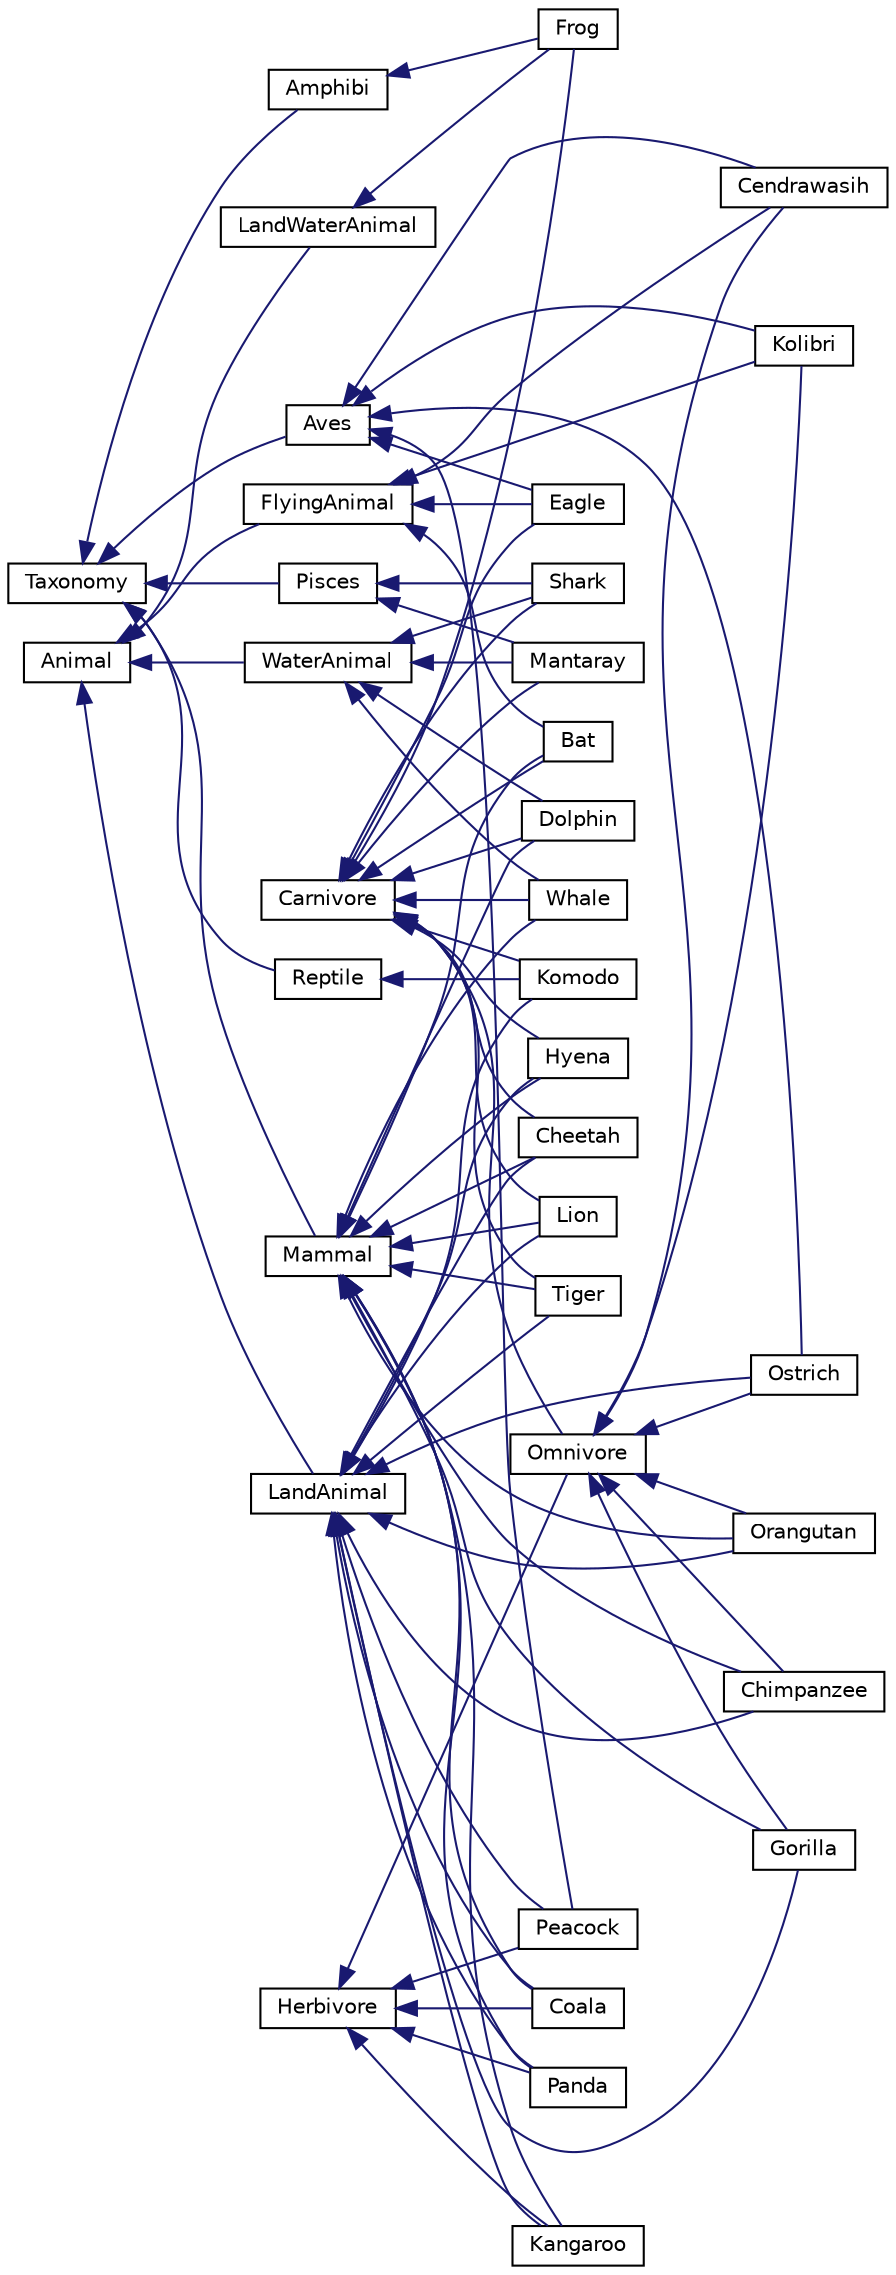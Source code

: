 digraph "Graphical Class Hierarchy"
{
  edge [fontname="Helvetica",fontsize="10",labelfontname="Helvetica",labelfontsize="10"];
  node [fontname="Helvetica",fontsize="10",shape=record];
  rankdir="LR";
  Node1 [label="Animal",height=0.2,width=0.4,color="black", fillcolor="white", style="filled",URL="$classAnimal.html"];
  Node1 -> Node2 [dir="back",color="midnightblue",fontsize="10",style="solid",fontname="Helvetica"];
  Node2 [label="FlyingAnimal",height=0.2,width=0.4,color="black", fillcolor="white", style="filled",URL="$classFlyingAnimal.html"];
  Node2 -> Node3 [dir="back",color="midnightblue",fontsize="10",style="solid",fontname="Helvetica"];
  Node3 [label="Bat",height=0.2,width=0.4,color="black", fillcolor="white", style="filled",URL="$classBat.html"];
  Node2 -> Node4 [dir="back",color="midnightblue",fontsize="10",style="solid",fontname="Helvetica"];
  Node4 [label="Cendrawasih",height=0.2,width=0.4,color="black", fillcolor="white", style="filled",URL="$classCendrawasih.html"];
  Node2 -> Node5 [dir="back",color="midnightblue",fontsize="10",style="solid",fontname="Helvetica"];
  Node5 [label="Eagle",height=0.2,width=0.4,color="black", fillcolor="white", style="filled",URL="$classEagle.html"];
  Node2 -> Node6 [dir="back",color="midnightblue",fontsize="10",style="solid",fontname="Helvetica"];
  Node6 [label="Kolibri",height=0.2,width=0.4,color="black", fillcolor="white", style="filled",URL="$classKolibri.html"];
  Node1 -> Node7 [dir="back",color="midnightblue",fontsize="10",style="solid",fontname="Helvetica"];
  Node7 [label="LandAnimal",height=0.2,width=0.4,color="black", fillcolor="white", style="filled",URL="$classLandAnimal.html"];
  Node7 -> Node8 [dir="back",color="midnightblue",fontsize="10",style="solid",fontname="Helvetica"];
  Node8 [label="Cheetah",height=0.2,width=0.4,color="black", fillcolor="white", style="filled",URL="$classCheetah.html"];
  Node7 -> Node9 [dir="back",color="midnightblue",fontsize="10",style="solid",fontname="Helvetica"];
  Node9 [label="Chimpanzee",height=0.2,width=0.4,color="black", fillcolor="white", style="filled",URL="$classChimpanzee.html"];
  Node7 -> Node10 [dir="back",color="midnightblue",fontsize="10",style="solid",fontname="Helvetica"];
  Node10 [label="Coala",height=0.2,width=0.4,color="black", fillcolor="white", style="filled",URL="$classCoala.html"];
  Node7 -> Node11 [dir="back",color="midnightblue",fontsize="10",style="solid",fontname="Helvetica"];
  Node11 [label="Gorilla",height=0.2,width=0.4,color="black", fillcolor="white", style="filled",URL="$classGorilla.html"];
  Node7 -> Node12 [dir="back",color="midnightblue",fontsize="10",style="solid",fontname="Helvetica"];
  Node12 [label="Hyena",height=0.2,width=0.4,color="black", fillcolor="white", style="filled",URL="$classHyena.html"];
  Node7 -> Node13 [dir="back",color="midnightblue",fontsize="10",style="solid",fontname="Helvetica"];
  Node13 [label="Kangaroo",height=0.2,width=0.4,color="black", fillcolor="white", style="filled",URL="$classKangaroo.html"];
  Node7 -> Node14 [dir="back",color="midnightblue",fontsize="10",style="solid",fontname="Helvetica"];
  Node14 [label="Komodo",height=0.2,width=0.4,color="black", fillcolor="white", style="filled",URL="$classKomodo.html"];
  Node7 -> Node15 [dir="back",color="midnightblue",fontsize="10",style="solid",fontname="Helvetica"];
  Node15 [label="Lion",height=0.2,width=0.4,color="black", fillcolor="white", style="filled",URL="$classLion.html"];
  Node7 -> Node16 [dir="back",color="midnightblue",fontsize="10",style="solid",fontname="Helvetica"];
  Node16 [label="Orangutan",height=0.2,width=0.4,color="black", fillcolor="white", style="filled",URL="$classOrangutan.html"];
  Node7 -> Node17 [dir="back",color="midnightblue",fontsize="10",style="solid",fontname="Helvetica"];
  Node17 [label="Ostrich",height=0.2,width=0.4,color="black", fillcolor="white", style="filled",URL="$classOstrich.html"];
  Node7 -> Node18 [dir="back",color="midnightblue",fontsize="10",style="solid",fontname="Helvetica"];
  Node18 [label="Panda",height=0.2,width=0.4,color="black", fillcolor="white", style="filled",URL="$classPanda.html"];
  Node7 -> Node19 [dir="back",color="midnightblue",fontsize="10",style="solid",fontname="Helvetica"];
  Node19 [label="Peacock",height=0.2,width=0.4,color="black", fillcolor="white", style="filled",URL="$classPeacock.html"];
  Node7 -> Node20 [dir="back",color="midnightblue",fontsize="10",style="solid",fontname="Helvetica"];
  Node20 [label="Tiger",height=0.2,width=0.4,color="black", fillcolor="white", style="filled",URL="$classTiger.html"];
  Node1 -> Node21 [dir="back",color="midnightblue",fontsize="10",style="solid",fontname="Helvetica"];
  Node21 [label="LandWaterAnimal",height=0.2,width=0.4,color="black", fillcolor="white", style="filled",URL="$classLandWaterAnimal.html"];
  Node21 -> Node22 [dir="back",color="midnightblue",fontsize="10",style="solid",fontname="Helvetica"];
  Node22 [label="Frog",height=0.2,width=0.4,color="black", fillcolor="white", style="filled",URL="$classFrog.html"];
  Node1 -> Node23 [dir="back",color="midnightblue",fontsize="10",style="solid",fontname="Helvetica"];
  Node23 [label="WaterAnimal",height=0.2,width=0.4,color="black", fillcolor="white", style="filled",URL="$classWaterAnimal.html"];
  Node23 -> Node24 [dir="back",color="midnightblue",fontsize="10",style="solid",fontname="Helvetica"];
  Node24 [label="Dolphin",height=0.2,width=0.4,color="black", fillcolor="white", style="filled",URL="$classDolphin.html"];
  Node23 -> Node25 [dir="back",color="midnightblue",fontsize="10",style="solid",fontname="Helvetica"];
  Node25 [label="Mantaray",height=0.2,width=0.4,color="black", fillcolor="white", style="filled",URL="$classMantaray.html"];
  Node23 -> Node26 [dir="back",color="midnightblue",fontsize="10",style="solid",fontname="Helvetica"];
  Node26 [label="Shark",height=0.2,width=0.4,color="black", fillcolor="white", style="filled",URL="$classShark.html"];
  Node23 -> Node27 [dir="back",color="midnightblue",fontsize="10",style="solid",fontname="Helvetica"];
  Node27 [label="Whale",height=0.2,width=0.4,color="black", fillcolor="white", style="filled",URL="$classWhale.html"];
  Node28 [label="Carnivore",height=0.2,width=0.4,color="black", fillcolor="white", style="filled",URL="$classCarnivore.html"];
  Node28 -> Node3 [dir="back",color="midnightblue",fontsize="10",style="solid",fontname="Helvetica"];
  Node28 -> Node8 [dir="back",color="midnightblue",fontsize="10",style="solid",fontname="Helvetica"];
  Node28 -> Node24 [dir="back",color="midnightblue",fontsize="10",style="solid",fontname="Helvetica"];
  Node28 -> Node5 [dir="back",color="midnightblue",fontsize="10",style="solid",fontname="Helvetica"];
  Node28 -> Node22 [dir="back",color="midnightblue",fontsize="10",style="solid",fontname="Helvetica"];
  Node28 -> Node12 [dir="back",color="midnightblue",fontsize="10",style="solid",fontname="Helvetica"];
  Node28 -> Node14 [dir="back",color="midnightblue",fontsize="10",style="solid",fontname="Helvetica"];
  Node28 -> Node15 [dir="back",color="midnightblue",fontsize="10",style="solid",fontname="Helvetica"];
  Node28 -> Node25 [dir="back",color="midnightblue",fontsize="10",style="solid",fontname="Helvetica"];
  Node28 -> Node29 [dir="back",color="midnightblue",fontsize="10",style="solid",fontname="Helvetica"];
  Node29 [label="Omnivore",height=0.2,width=0.4,color="black", fillcolor="white", style="filled",URL="$classOmnivore.html"];
  Node29 -> Node4 [dir="back",color="midnightblue",fontsize="10",style="solid",fontname="Helvetica"];
  Node29 -> Node9 [dir="back",color="midnightblue",fontsize="10",style="solid",fontname="Helvetica"];
  Node29 -> Node11 [dir="back",color="midnightblue",fontsize="10",style="solid",fontname="Helvetica"];
  Node29 -> Node6 [dir="back",color="midnightblue",fontsize="10",style="solid",fontname="Helvetica"];
  Node29 -> Node16 [dir="back",color="midnightblue",fontsize="10",style="solid",fontname="Helvetica"];
  Node29 -> Node17 [dir="back",color="midnightblue",fontsize="10",style="solid",fontname="Helvetica"];
  Node28 -> Node26 [dir="back",color="midnightblue",fontsize="10",style="solid",fontname="Helvetica"];
  Node28 -> Node20 [dir="back",color="midnightblue",fontsize="10",style="solid",fontname="Helvetica"];
  Node28 -> Node27 [dir="back",color="midnightblue",fontsize="10",style="solid",fontname="Helvetica"];
  Node30 [label="Herbivore",height=0.2,width=0.4,color="black", fillcolor="white", style="filled",URL="$classHerbivore.html"];
  Node30 -> Node10 [dir="back",color="midnightblue",fontsize="10",style="solid",fontname="Helvetica"];
  Node30 -> Node13 [dir="back",color="midnightblue",fontsize="10",style="solid",fontname="Helvetica"];
  Node30 -> Node29 [dir="back",color="midnightblue",fontsize="10",style="solid",fontname="Helvetica"];
  Node30 -> Node18 [dir="back",color="midnightblue",fontsize="10",style="solid",fontname="Helvetica"];
  Node30 -> Node19 [dir="back",color="midnightblue",fontsize="10",style="solid",fontname="Helvetica"];
  Node31 [label="Taxonomy",height=0.2,width=0.4,color="black", fillcolor="white", style="filled",URL="$classTaxonomy.html"];
  Node31 -> Node32 [dir="back",color="midnightblue",fontsize="10",style="solid",fontname="Helvetica"];
  Node32 [label="Amphibi",height=0.2,width=0.4,color="black", fillcolor="white", style="filled",URL="$classAmphibi.html"];
  Node32 -> Node22 [dir="back",color="midnightblue",fontsize="10",style="solid",fontname="Helvetica"];
  Node31 -> Node33 [dir="back",color="midnightblue",fontsize="10",style="solid",fontname="Helvetica"];
  Node33 [label="Aves",height=0.2,width=0.4,color="black", fillcolor="white", style="filled",URL="$classAves.html"];
  Node33 -> Node4 [dir="back",color="midnightblue",fontsize="10",style="solid",fontname="Helvetica"];
  Node33 -> Node5 [dir="back",color="midnightblue",fontsize="10",style="solid",fontname="Helvetica"];
  Node33 -> Node6 [dir="back",color="midnightblue",fontsize="10",style="solid",fontname="Helvetica"];
  Node33 -> Node17 [dir="back",color="midnightblue",fontsize="10",style="solid",fontname="Helvetica"];
  Node33 -> Node19 [dir="back",color="midnightblue",fontsize="10",style="solid",fontname="Helvetica"];
  Node31 -> Node34 [dir="back",color="midnightblue",fontsize="10",style="solid",fontname="Helvetica"];
  Node34 [label="Mammal",height=0.2,width=0.4,color="black", fillcolor="white", style="filled",URL="$classMammal.html"];
  Node34 -> Node3 [dir="back",color="midnightblue",fontsize="10",style="solid",fontname="Helvetica"];
  Node34 -> Node8 [dir="back",color="midnightblue",fontsize="10",style="solid",fontname="Helvetica"];
  Node34 -> Node9 [dir="back",color="midnightblue",fontsize="10",style="solid",fontname="Helvetica"];
  Node34 -> Node10 [dir="back",color="midnightblue",fontsize="10",style="solid",fontname="Helvetica"];
  Node34 -> Node24 [dir="back",color="midnightblue",fontsize="10",style="solid",fontname="Helvetica"];
  Node34 -> Node11 [dir="back",color="midnightblue",fontsize="10",style="solid",fontname="Helvetica"];
  Node34 -> Node12 [dir="back",color="midnightblue",fontsize="10",style="solid",fontname="Helvetica"];
  Node34 -> Node13 [dir="back",color="midnightblue",fontsize="10",style="solid",fontname="Helvetica"];
  Node34 -> Node15 [dir="back",color="midnightblue",fontsize="10",style="solid",fontname="Helvetica"];
  Node34 -> Node16 [dir="back",color="midnightblue",fontsize="10",style="solid",fontname="Helvetica"];
  Node34 -> Node18 [dir="back",color="midnightblue",fontsize="10",style="solid",fontname="Helvetica"];
  Node34 -> Node20 [dir="back",color="midnightblue",fontsize="10",style="solid",fontname="Helvetica"];
  Node34 -> Node27 [dir="back",color="midnightblue",fontsize="10",style="solid",fontname="Helvetica"];
  Node31 -> Node35 [dir="back",color="midnightblue",fontsize="10",style="solid",fontname="Helvetica"];
  Node35 [label="Pisces",height=0.2,width=0.4,color="black", fillcolor="white", style="filled",URL="$classPisces.html"];
  Node35 -> Node25 [dir="back",color="midnightblue",fontsize="10",style="solid",fontname="Helvetica"];
  Node35 -> Node26 [dir="back",color="midnightblue",fontsize="10",style="solid",fontname="Helvetica"];
  Node31 -> Node36 [dir="back",color="midnightblue",fontsize="10",style="solid",fontname="Helvetica"];
  Node36 [label="Reptile",height=0.2,width=0.4,color="black", fillcolor="white", style="filled",URL="$classReptile.html"];
  Node36 -> Node14 [dir="back",color="midnightblue",fontsize="10",style="solid",fontname="Helvetica"];
}
